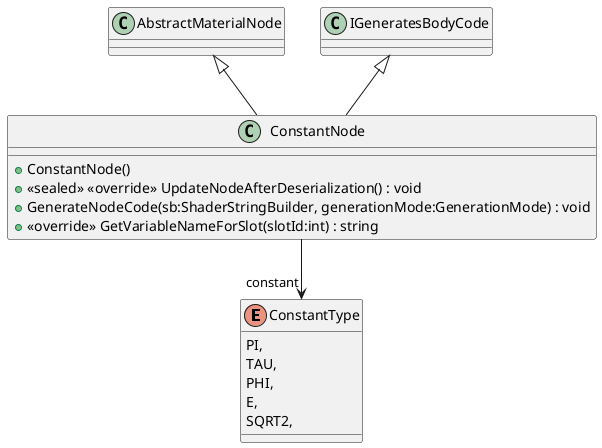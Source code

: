 @startuml
enum ConstantType {
    PI,
    TAU,
    PHI,
    E,
    SQRT2,
}
class ConstantNode {
    + ConstantNode()
    + <<sealed>> <<override>> UpdateNodeAfterDeserialization() : void
    + GenerateNodeCode(sb:ShaderStringBuilder, generationMode:GenerationMode) : void
    + <<override>> GetVariableNameForSlot(slotId:int) : string
}
AbstractMaterialNode <|-- ConstantNode
IGeneratesBodyCode <|-- ConstantNode
ConstantNode --> "constant" ConstantType
@enduml

